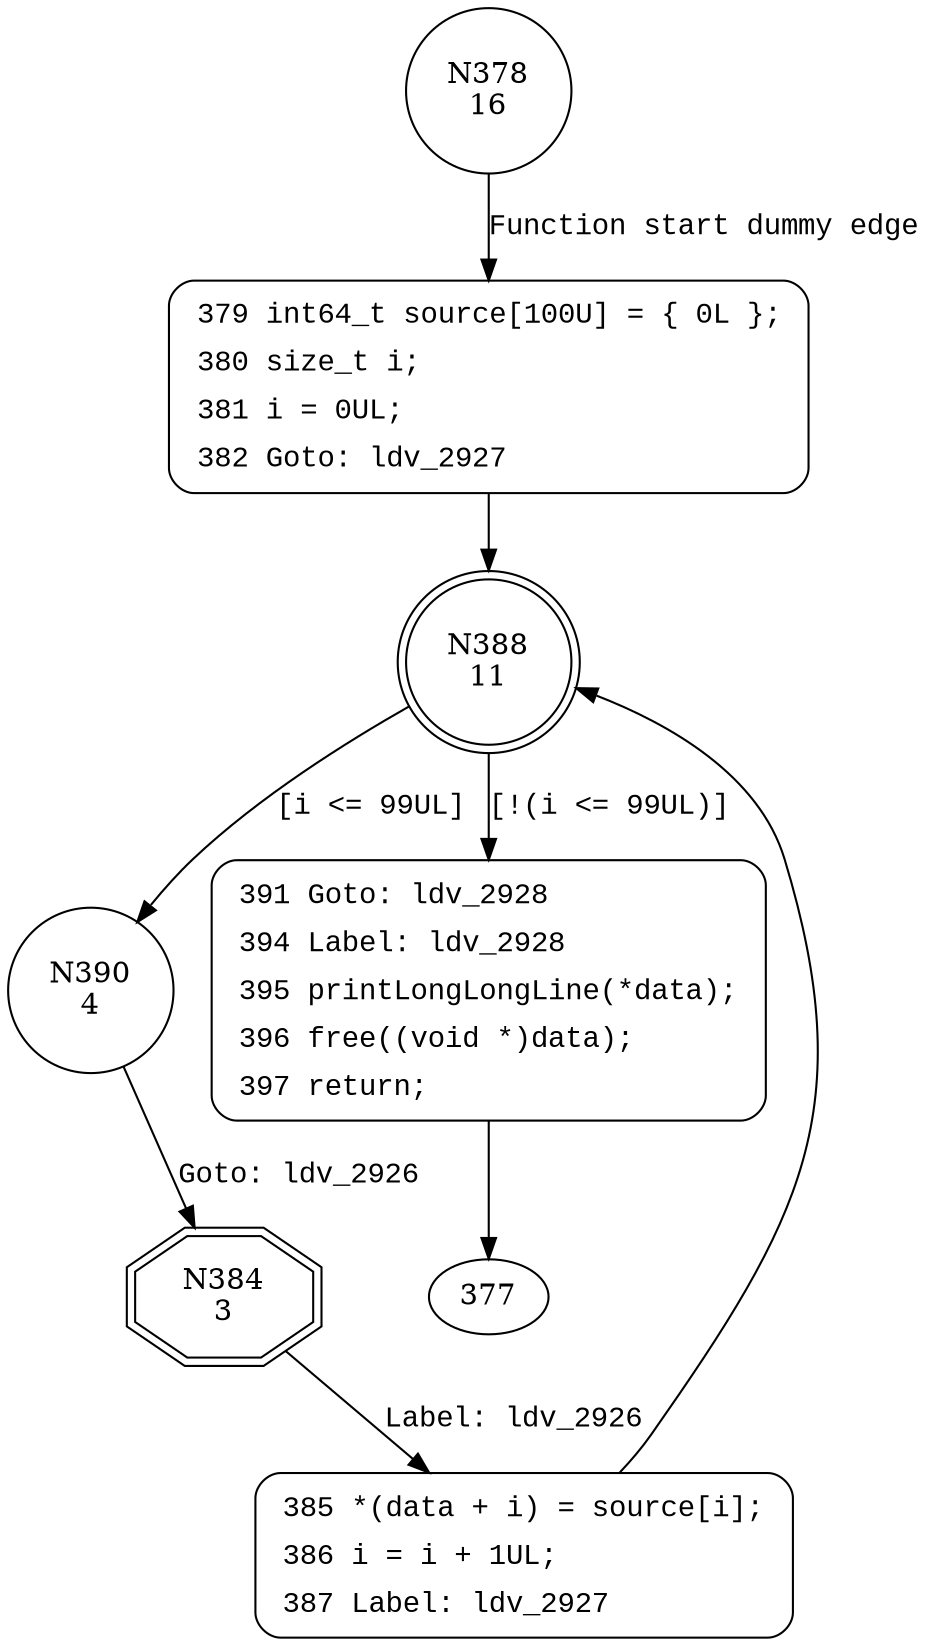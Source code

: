 digraph CWE122_Heap_Based_Buffer_Overflow__c_CWE805_int64_t_loop_51b_badSink {
378 [shape="circle" label="N378\n16"]
379 [shape="circle" label="N379\n15"]
388 [shape="doublecircle" label="N388\n11"]
390 [shape="circle" label="N390\n4"]
391 [shape="circle" label="N391\n10"]
384 [shape="doubleoctagon" label="N384\n3"]
385 [shape="circle" label="N385\n2"]
379 [style="filled,bold" penwidth="1" fillcolor="white" fontname="Courier New" shape="Mrecord" label=<<table border="0" cellborder="0" cellpadding="3" bgcolor="white"><tr><td align="right">379</td><td align="left">int64_t source[100U] = &#123; 0L &#125;;</td></tr><tr><td align="right">380</td><td align="left">size_t i;</td></tr><tr><td align="right">381</td><td align="left">i = 0UL;</td></tr><tr><td align="right">382</td><td align="left">Goto: ldv_2927</td></tr></table>>]
379 -> 388[label=""]
391 [style="filled,bold" penwidth="1" fillcolor="white" fontname="Courier New" shape="Mrecord" label=<<table border="0" cellborder="0" cellpadding="3" bgcolor="white"><tr><td align="right">391</td><td align="left">Goto: ldv_2928</td></tr><tr><td align="right">394</td><td align="left">Label: ldv_2928</td></tr><tr><td align="right">395</td><td align="left">printLongLongLine(*data);</td></tr><tr><td align="right">396</td><td align="left">free((void *)data);</td></tr><tr><td align="right">397</td><td align="left">return;</td></tr></table>>]
391 -> 377[label=""]
385 [style="filled,bold" penwidth="1" fillcolor="white" fontname="Courier New" shape="Mrecord" label=<<table border="0" cellborder="0" cellpadding="3" bgcolor="white"><tr><td align="right">385</td><td align="left">*(data + i) = source[i];</td></tr><tr><td align="right">386</td><td align="left">i = i + 1UL;</td></tr><tr><td align="right">387</td><td align="left">Label: ldv_2927</td></tr></table>>]
385 -> 388[label=""]
378 -> 379 [label="Function start dummy edge" fontname="Courier New"]
388 -> 390 [label="[i <= 99UL]" fontname="Courier New"]
388 -> 391 [label="[!(i <= 99UL)]" fontname="Courier New"]
390 -> 384 [label="Goto: ldv_2926" fontname="Courier New"]
384 -> 385 [label="Label: ldv_2926" fontname="Courier New"]
}